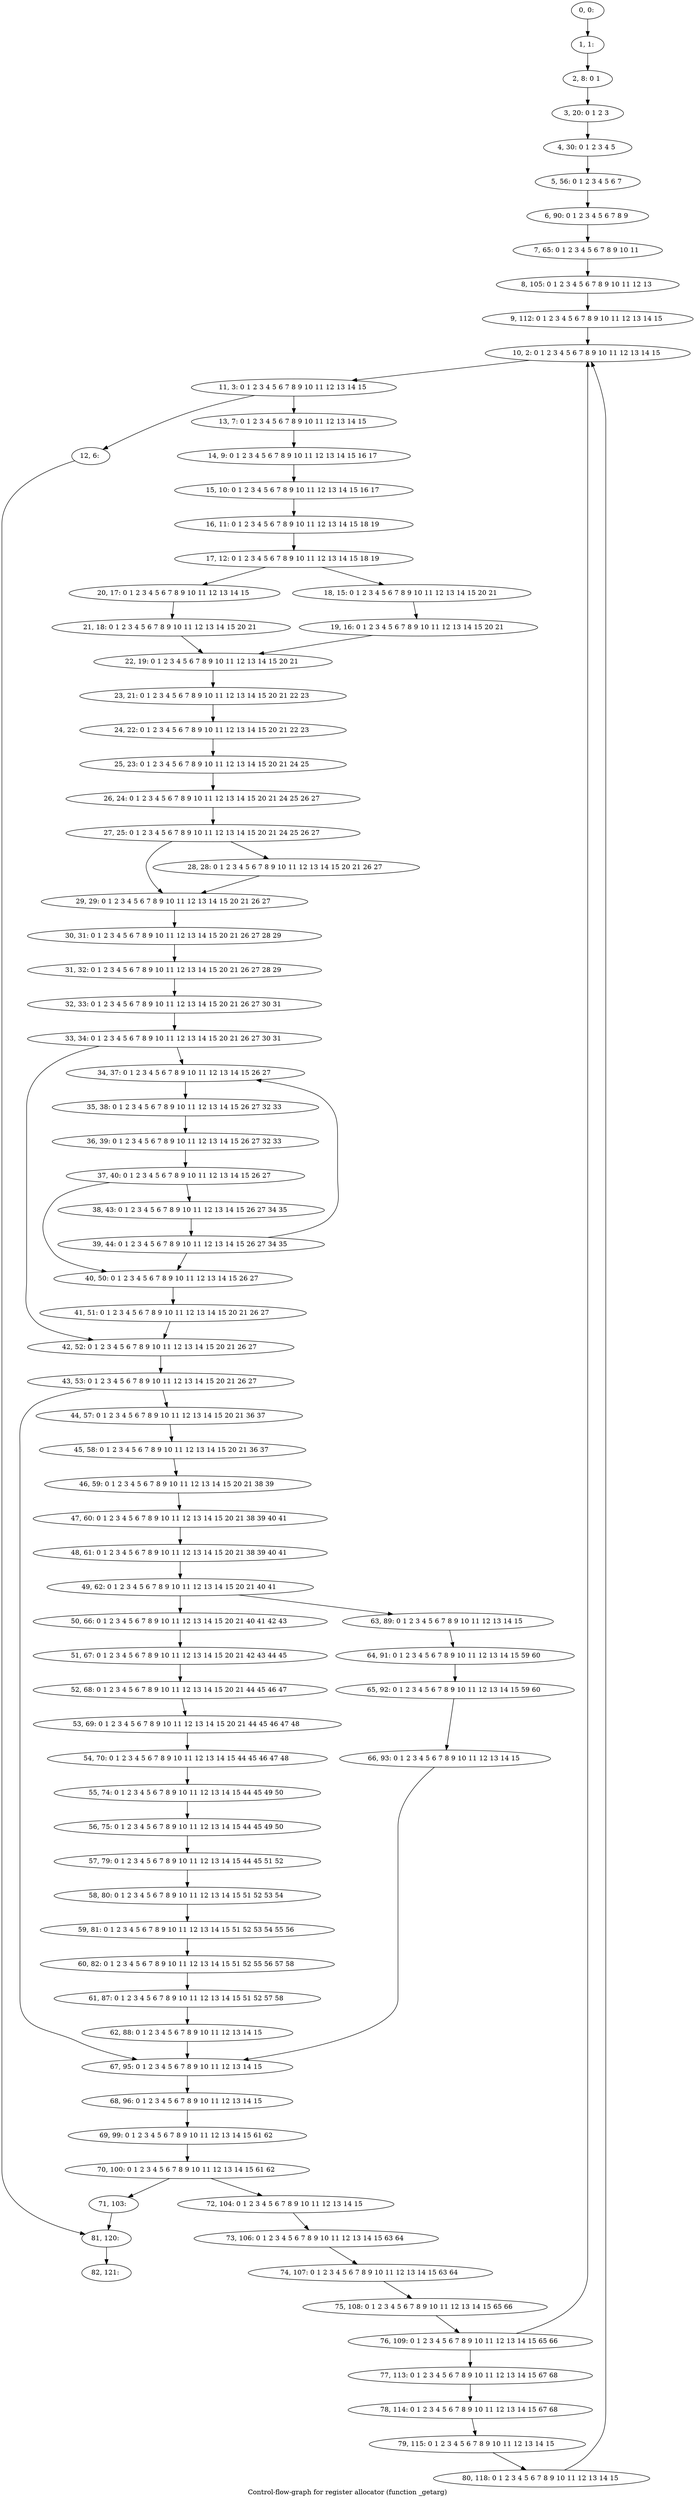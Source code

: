 digraph G {
graph [label="Control-flow-graph for register allocator (function _getarg)"]
0[label="0, 0: "];
1[label="1, 1: "];
2[label="2, 8: 0 1 "];
3[label="3, 20: 0 1 2 3 "];
4[label="4, 30: 0 1 2 3 4 5 "];
5[label="5, 56: 0 1 2 3 4 5 6 7 "];
6[label="6, 90: 0 1 2 3 4 5 6 7 8 9 "];
7[label="7, 65: 0 1 2 3 4 5 6 7 8 9 10 11 "];
8[label="8, 105: 0 1 2 3 4 5 6 7 8 9 10 11 12 13 "];
9[label="9, 112: 0 1 2 3 4 5 6 7 8 9 10 11 12 13 14 15 "];
10[label="10, 2: 0 1 2 3 4 5 6 7 8 9 10 11 12 13 14 15 "];
11[label="11, 3: 0 1 2 3 4 5 6 7 8 9 10 11 12 13 14 15 "];
12[label="12, 6: "];
13[label="13, 7: 0 1 2 3 4 5 6 7 8 9 10 11 12 13 14 15 "];
14[label="14, 9: 0 1 2 3 4 5 6 7 8 9 10 11 12 13 14 15 16 17 "];
15[label="15, 10: 0 1 2 3 4 5 6 7 8 9 10 11 12 13 14 15 16 17 "];
16[label="16, 11: 0 1 2 3 4 5 6 7 8 9 10 11 12 13 14 15 18 19 "];
17[label="17, 12: 0 1 2 3 4 5 6 7 8 9 10 11 12 13 14 15 18 19 "];
18[label="18, 15: 0 1 2 3 4 5 6 7 8 9 10 11 12 13 14 15 20 21 "];
19[label="19, 16: 0 1 2 3 4 5 6 7 8 9 10 11 12 13 14 15 20 21 "];
20[label="20, 17: 0 1 2 3 4 5 6 7 8 9 10 11 12 13 14 15 "];
21[label="21, 18: 0 1 2 3 4 5 6 7 8 9 10 11 12 13 14 15 20 21 "];
22[label="22, 19: 0 1 2 3 4 5 6 7 8 9 10 11 12 13 14 15 20 21 "];
23[label="23, 21: 0 1 2 3 4 5 6 7 8 9 10 11 12 13 14 15 20 21 22 23 "];
24[label="24, 22: 0 1 2 3 4 5 6 7 8 9 10 11 12 13 14 15 20 21 22 23 "];
25[label="25, 23: 0 1 2 3 4 5 6 7 8 9 10 11 12 13 14 15 20 21 24 25 "];
26[label="26, 24: 0 1 2 3 4 5 6 7 8 9 10 11 12 13 14 15 20 21 24 25 26 27 "];
27[label="27, 25: 0 1 2 3 4 5 6 7 8 9 10 11 12 13 14 15 20 21 24 25 26 27 "];
28[label="28, 28: 0 1 2 3 4 5 6 7 8 9 10 11 12 13 14 15 20 21 26 27 "];
29[label="29, 29: 0 1 2 3 4 5 6 7 8 9 10 11 12 13 14 15 20 21 26 27 "];
30[label="30, 31: 0 1 2 3 4 5 6 7 8 9 10 11 12 13 14 15 20 21 26 27 28 29 "];
31[label="31, 32: 0 1 2 3 4 5 6 7 8 9 10 11 12 13 14 15 20 21 26 27 28 29 "];
32[label="32, 33: 0 1 2 3 4 5 6 7 8 9 10 11 12 13 14 15 20 21 26 27 30 31 "];
33[label="33, 34: 0 1 2 3 4 5 6 7 8 9 10 11 12 13 14 15 20 21 26 27 30 31 "];
34[label="34, 37: 0 1 2 3 4 5 6 7 8 9 10 11 12 13 14 15 26 27 "];
35[label="35, 38: 0 1 2 3 4 5 6 7 8 9 10 11 12 13 14 15 26 27 32 33 "];
36[label="36, 39: 0 1 2 3 4 5 6 7 8 9 10 11 12 13 14 15 26 27 32 33 "];
37[label="37, 40: 0 1 2 3 4 5 6 7 8 9 10 11 12 13 14 15 26 27 "];
38[label="38, 43: 0 1 2 3 4 5 6 7 8 9 10 11 12 13 14 15 26 27 34 35 "];
39[label="39, 44: 0 1 2 3 4 5 6 7 8 9 10 11 12 13 14 15 26 27 34 35 "];
40[label="40, 50: 0 1 2 3 4 5 6 7 8 9 10 11 12 13 14 15 26 27 "];
41[label="41, 51: 0 1 2 3 4 5 6 7 8 9 10 11 12 13 14 15 20 21 26 27 "];
42[label="42, 52: 0 1 2 3 4 5 6 7 8 9 10 11 12 13 14 15 20 21 26 27 "];
43[label="43, 53: 0 1 2 3 4 5 6 7 8 9 10 11 12 13 14 15 20 21 26 27 "];
44[label="44, 57: 0 1 2 3 4 5 6 7 8 9 10 11 12 13 14 15 20 21 36 37 "];
45[label="45, 58: 0 1 2 3 4 5 6 7 8 9 10 11 12 13 14 15 20 21 36 37 "];
46[label="46, 59: 0 1 2 3 4 5 6 7 8 9 10 11 12 13 14 15 20 21 38 39 "];
47[label="47, 60: 0 1 2 3 4 5 6 7 8 9 10 11 12 13 14 15 20 21 38 39 40 41 "];
48[label="48, 61: 0 1 2 3 4 5 6 7 8 9 10 11 12 13 14 15 20 21 38 39 40 41 "];
49[label="49, 62: 0 1 2 3 4 5 6 7 8 9 10 11 12 13 14 15 20 21 40 41 "];
50[label="50, 66: 0 1 2 3 4 5 6 7 8 9 10 11 12 13 14 15 20 21 40 41 42 43 "];
51[label="51, 67: 0 1 2 3 4 5 6 7 8 9 10 11 12 13 14 15 20 21 42 43 44 45 "];
52[label="52, 68: 0 1 2 3 4 5 6 7 8 9 10 11 12 13 14 15 20 21 44 45 46 47 "];
53[label="53, 69: 0 1 2 3 4 5 6 7 8 9 10 11 12 13 14 15 20 21 44 45 46 47 48 "];
54[label="54, 70: 0 1 2 3 4 5 6 7 8 9 10 11 12 13 14 15 44 45 46 47 48 "];
55[label="55, 74: 0 1 2 3 4 5 6 7 8 9 10 11 12 13 14 15 44 45 49 50 "];
56[label="56, 75: 0 1 2 3 4 5 6 7 8 9 10 11 12 13 14 15 44 45 49 50 "];
57[label="57, 79: 0 1 2 3 4 5 6 7 8 9 10 11 12 13 14 15 44 45 51 52 "];
58[label="58, 80: 0 1 2 3 4 5 6 7 8 9 10 11 12 13 14 15 51 52 53 54 "];
59[label="59, 81: 0 1 2 3 4 5 6 7 8 9 10 11 12 13 14 15 51 52 53 54 55 56 "];
60[label="60, 82: 0 1 2 3 4 5 6 7 8 9 10 11 12 13 14 15 51 52 55 56 57 58 "];
61[label="61, 87: 0 1 2 3 4 5 6 7 8 9 10 11 12 13 14 15 51 52 57 58 "];
62[label="62, 88: 0 1 2 3 4 5 6 7 8 9 10 11 12 13 14 15 "];
63[label="63, 89: 0 1 2 3 4 5 6 7 8 9 10 11 12 13 14 15 "];
64[label="64, 91: 0 1 2 3 4 5 6 7 8 9 10 11 12 13 14 15 59 60 "];
65[label="65, 92: 0 1 2 3 4 5 6 7 8 9 10 11 12 13 14 15 59 60 "];
66[label="66, 93: 0 1 2 3 4 5 6 7 8 9 10 11 12 13 14 15 "];
67[label="67, 95: 0 1 2 3 4 5 6 7 8 9 10 11 12 13 14 15 "];
68[label="68, 96: 0 1 2 3 4 5 6 7 8 9 10 11 12 13 14 15 "];
69[label="69, 99: 0 1 2 3 4 5 6 7 8 9 10 11 12 13 14 15 61 62 "];
70[label="70, 100: 0 1 2 3 4 5 6 7 8 9 10 11 12 13 14 15 61 62 "];
71[label="71, 103: "];
72[label="72, 104: 0 1 2 3 4 5 6 7 8 9 10 11 12 13 14 15 "];
73[label="73, 106: 0 1 2 3 4 5 6 7 8 9 10 11 12 13 14 15 63 64 "];
74[label="74, 107: 0 1 2 3 4 5 6 7 8 9 10 11 12 13 14 15 63 64 "];
75[label="75, 108: 0 1 2 3 4 5 6 7 8 9 10 11 12 13 14 15 65 66 "];
76[label="76, 109: 0 1 2 3 4 5 6 7 8 9 10 11 12 13 14 15 65 66 "];
77[label="77, 113: 0 1 2 3 4 5 6 7 8 9 10 11 12 13 14 15 67 68 "];
78[label="78, 114: 0 1 2 3 4 5 6 7 8 9 10 11 12 13 14 15 67 68 "];
79[label="79, 115: 0 1 2 3 4 5 6 7 8 9 10 11 12 13 14 15 "];
80[label="80, 118: 0 1 2 3 4 5 6 7 8 9 10 11 12 13 14 15 "];
81[label="81, 120: "];
82[label="82, 121: "];
0->1 ;
1->2 ;
2->3 ;
3->4 ;
4->5 ;
5->6 ;
6->7 ;
7->8 ;
8->9 ;
9->10 ;
10->11 ;
11->12 ;
11->13 ;
12->81 ;
13->14 ;
14->15 ;
15->16 ;
16->17 ;
17->18 ;
17->20 ;
18->19 ;
19->22 ;
20->21 ;
21->22 ;
22->23 ;
23->24 ;
24->25 ;
25->26 ;
26->27 ;
27->28 ;
27->29 ;
28->29 ;
29->30 ;
30->31 ;
31->32 ;
32->33 ;
33->34 ;
33->42 ;
34->35 ;
35->36 ;
36->37 ;
37->38 ;
37->40 ;
38->39 ;
39->40 ;
39->34 ;
40->41 ;
41->42 ;
42->43 ;
43->44 ;
43->67 ;
44->45 ;
45->46 ;
46->47 ;
47->48 ;
48->49 ;
49->50 ;
49->63 ;
50->51 ;
51->52 ;
52->53 ;
53->54 ;
54->55 ;
55->56 ;
56->57 ;
57->58 ;
58->59 ;
59->60 ;
60->61 ;
61->62 ;
62->67 ;
63->64 ;
64->65 ;
65->66 ;
66->67 ;
67->68 ;
68->69 ;
69->70 ;
70->71 ;
70->72 ;
71->81 ;
72->73 ;
73->74 ;
74->75 ;
75->76 ;
76->77 ;
76->10 ;
77->78 ;
78->79 ;
79->80 ;
80->10 ;
81->82 ;
}

